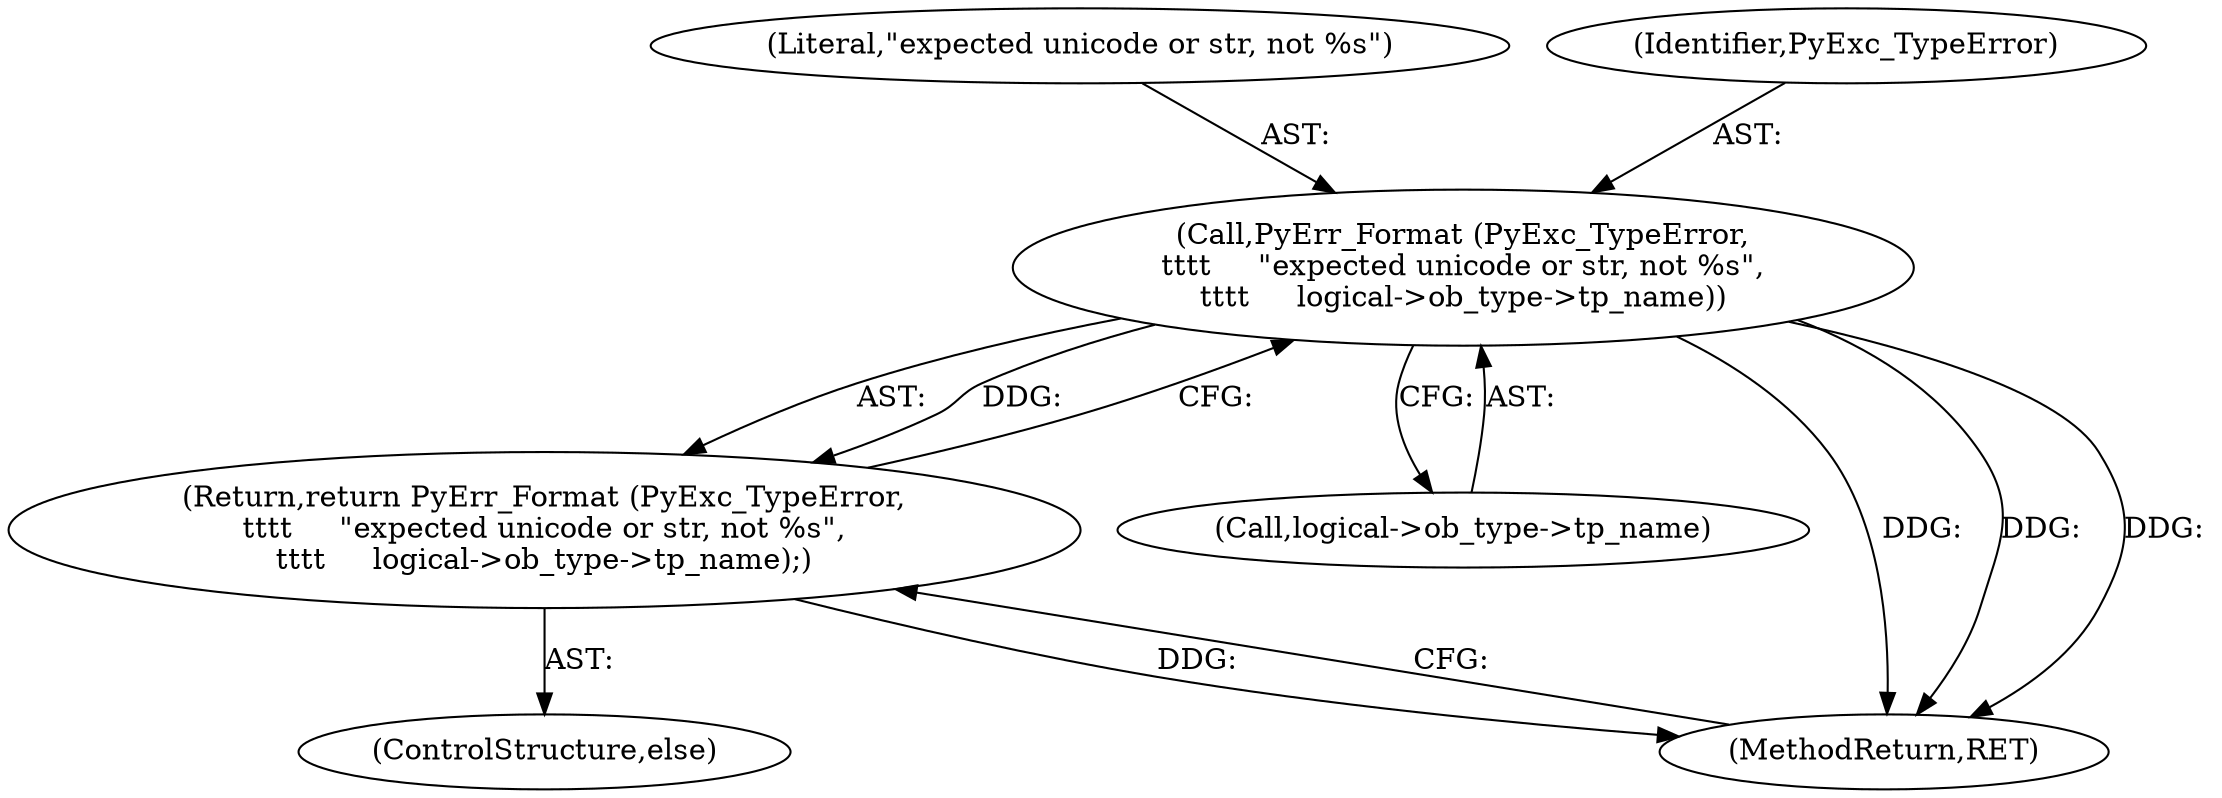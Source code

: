 digraph "1_pyfribidi_d2860c655357975e7b32d84e6b45e98f0dcecd7a@pointer" {
"1000194" [label="(Call,PyErr_Format (PyExc_TypeError,\n\t\t\t\t     \"expected unicode or str, not %s\",\n\t\t\t\t     logical->ob_type->tp_name))"];
"1000193" [label="(Return,return PyErr_Format (PyExc_TypeError,\n\t\t\t\t     \"expected unicode or str, not %s\",\n\t\t\t\t     logical->ob_type->tp_name);)"];
"1000197" [label="(Call,logical->ob_type->tp_name)"];
"1000192" [label="(ControlStructure,else)"];
"1000196" [label="(Literal,\"expected unicode or str, not %s\")"];
"1000194" [label="(Call,PyErr_Format (PyExc_TypeError,\n\t\t\t\t     \"expected unicode or str, not %s\",\n\t\t\t\t     logical->ob_type->tp_name))"];
"1000193" [label="(Return,return PyErr_Format (PyExc_TypeError,\n\t\t\t\t     \"expected unicode or str, not %s\",\n\t\t\t\t     logical->ob_type->tp_name);)"];
"1000202" [label="(MethodReturn,RET)"];
"1000195" [label="(Identifier,PyExc_TypeError)"];
"1000194" -> "1000193"  [label="AST: "];
"1000194" -> "1000197"  [label="CFG: "];
"1000195" -> "1000194"  [label="AST: "];
"1000196" -> "1000194"  [label="AST: "];
"1000197" -> "1000194"  [label="AST: "];
"1000193" -> "1000194"  [label="CFG: "];
"1000194" -> "1000202"  [label="DDG: "];
"1000194" -> "1000202"  [label="DDG: "];
"1000194" -> "1000202"  [label="DDG: "];
"1000194" -> "1000193"  [label="DDG: "];
"1000193" -> "1000192"  [label="AST: "];
"1000202" -> "1000193"  [label="CFG: "];
"1000193" -> "1000202"  [label="DDG: "];
}
